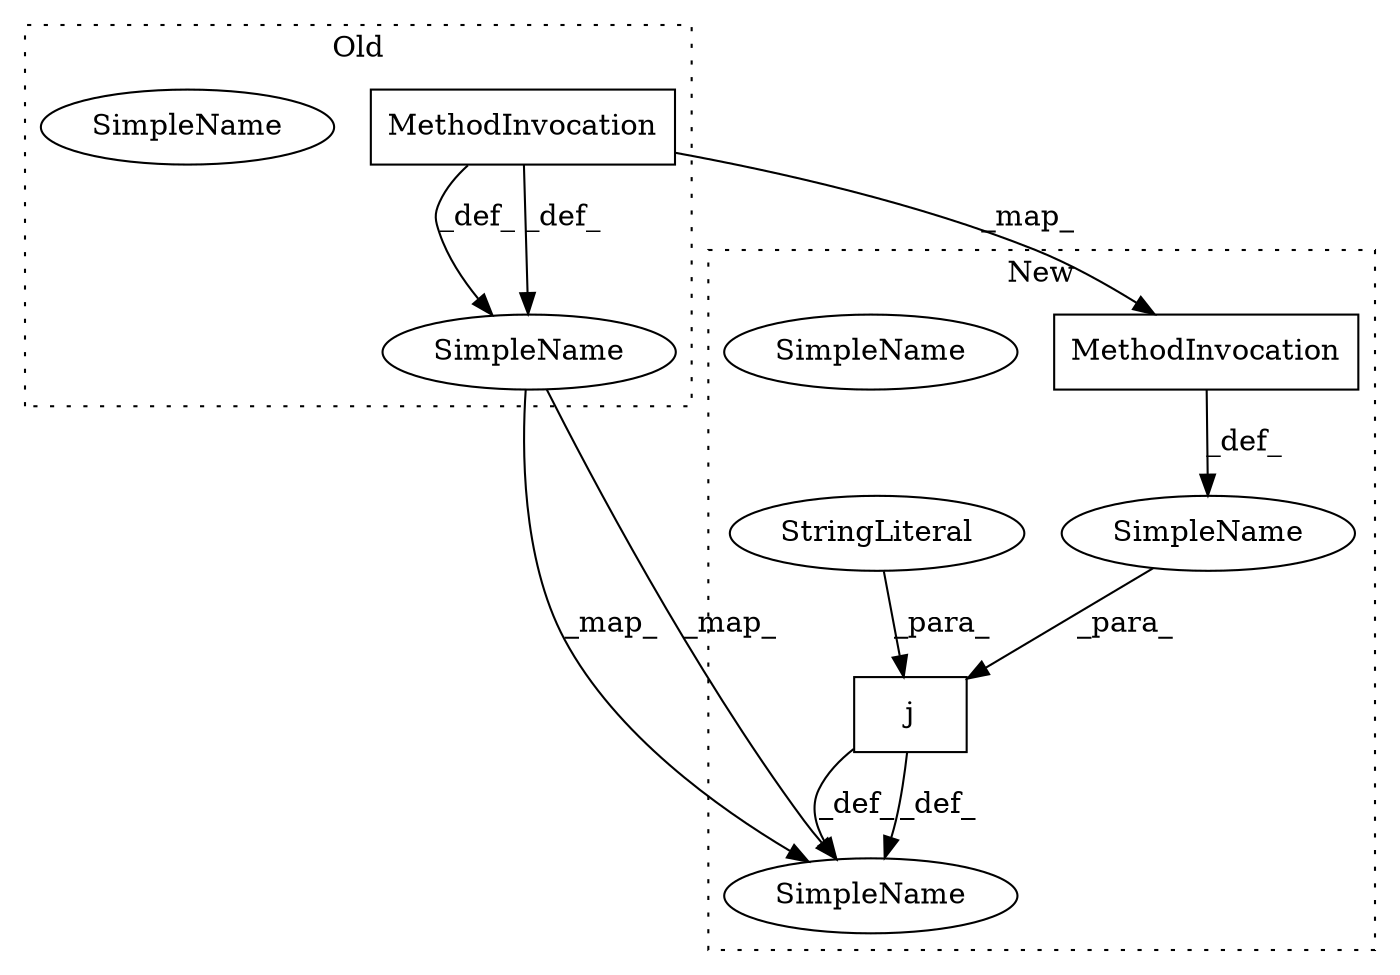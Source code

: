 digraph G {
subgraph cluster0 {
2 [label="MethodInvocation" a="32" s="518,546" l="8,1" shape="box"];
4 [label="SimpleName" a="42" s="502" l="10" shape="ellipse"];
7 [label="SimpleName" a="42" s="502" l="10" shape="ellipse"];
label = "Old";
style="dotted";
}
subgraph cluster1 {
1 [label="MethodInvocation" a="32" s="629,657" l="8,1" shape="box"];
3 [label="SimpleName" a="42" s="502" l="10" shape="ellipse"];
5 [label="SimpleName" a="42" s="502" l="10" shape="ellipse"];
6 [label="SimpleName" a="42" s="" l="" shape="ellipse"];
8 [label="StringLiteral" a="45" s="612" l="4" shape="ellipse"];
9 [label="j" a="106" s="612" l="46" shape="box"];
label = "New";
style="dotted";
}
1 -> 6 [label="_def_"];
2 -> 4 [label="_def_"];
2 -> 1 [label="_map_"];
2 -> 4 [label="_def_"];
4 -> 3 [label="_map_"];
4 -> 3 [label="_map_"];
6 -> 9 [label="_para_"];
8 -> 9 [label="_para_"];
9 -> 3 [label="_def_"];
9 -> 3 [label="_def_"];
}